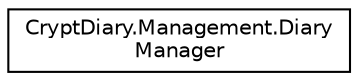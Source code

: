 digraph "Graphical Class Hierarchy"
{
  edge [fontname="Helvetica",fontsize="10",labelfontname="Helvetica",labelfontsize="10"];
  node [fontname="Helvetica",fontsize="10",shape=record];
  rankdir="LR";
  Node1 [label="CryptDiary.Management.Diary\lManager",height=0.2,width=0.4,color="black", fillcolor="white", style="filled",URL="$class_crypt_diary_1_1_management_1_1_diary_manager.html"];
}
